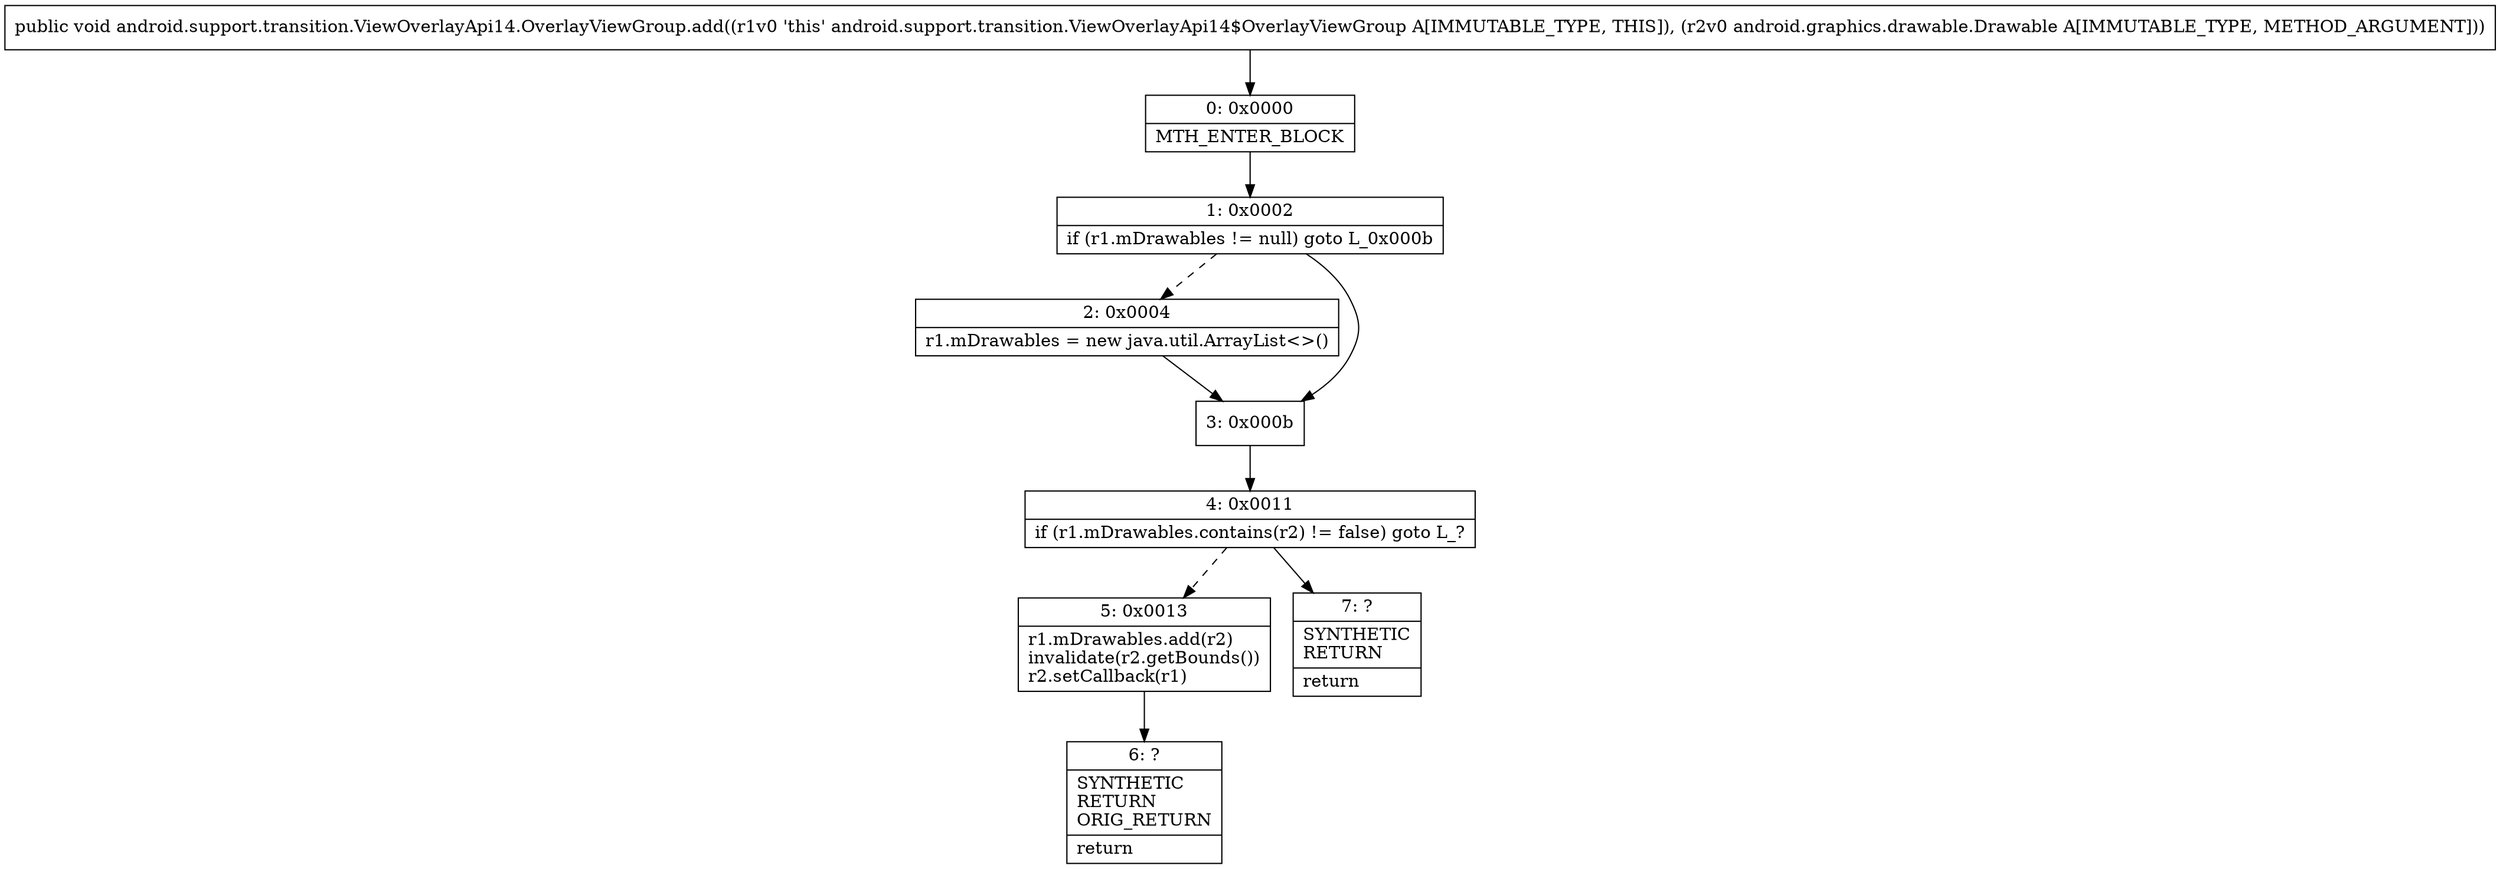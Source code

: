 digraph "CFG forandroid.support.transition.ViewOverlayApi14.OverlayViewGroup.add(Landroid\/graphics\/drawable\/Drawable;)V" {
Node_0 [shape=record,label="{0\:\ 0x0000|MTH_ENTER_BLOCK\l}"];
Node_1 [shape=record,label="{1\:\ 0x0002|if (r1.mDrawables != null) goto L_0x000b\l}"];
Node_2 [shape=record,label="{2\:\ 0x0004|r1.mDrawables = new java.util.ArrayList\<\>()\l}"];
Node_3 [shape=record,label="{3\:\ 0x000b}"];
Node_4 [shape=record,label="{4\:\ 0x0011|if (r1.mDrawables.contains(r2) != false) goto L_?\l}"];
Node_5 [shape=record,label="{5\:\ 0x0013|r1.mDrawables.add(r2)\linvalidate(r2.getBounds())\lr2.setCallback(r1)\l}"];
Node_6 [shape=record,label="{6\:\ ?|SYNTHETIC\lRETURN\lORIG_RETURN\l|return\l}"];
Node_7 [shape=record,label="{7\:\ ?|SYNTHETIC\lRETURN\l|return\l}"];
MethodNode[shape=record,label="{public void android.support.transition.ViewOverlayApi14.OverlayViewGroup.add((r1v0 'this' android.support.transition.ViewOverlayApi14$OverlayViewGroup A[IMMUTABLE_TYPE, THIS]), (r2v0 android.graphics.drawable.Drawable A[IMMUTABLE_TYPE, METHOD_ARGUMENT])) }"];
MethodNode -> Node_0;
Node_0 -> Node_1;
Node_1 -> Node_2[style=dashed];
Node_1 -> Node_3;
Node_2 -> Node_3;
Node_3 -> Node_4;
Node_4 -> Node_5[style=dashed];
Node_4 -> Node_7;
Node_5 -> Node_6;
}

